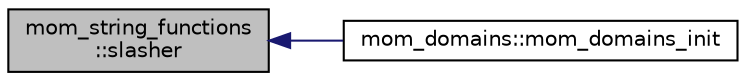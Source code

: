 digraph "mom_string_functions::slasher"
{
 // INTERACTIVE_SVG=YES
  edge [fontname="Helvetica",fontsize="10",labelfontname="Helvetica",labelfontsize="10"];
  node [fontname="Helvetica",fontsize="10",shape=record];
  rankdir="LR";
  Node128 [label="mom_string_functions\l::slasher",height=0.2,width=0.4,color="black", fillcolor="grey75", style="filled", fontcolor="black"];
  Node128 -> Node129 [dir="back",color="midnightblue",fontsize="10",style="solid",fontname="Helvetica"];
  Node129 [label="mom_domains::mom_domains_init",height=0.2,width=0.4,color="black", fillcolor="white", style="filled",URL="$namespacemom__domains.html#a1f46e6c3ac2f2728924617edfa6f22b5"];
}
